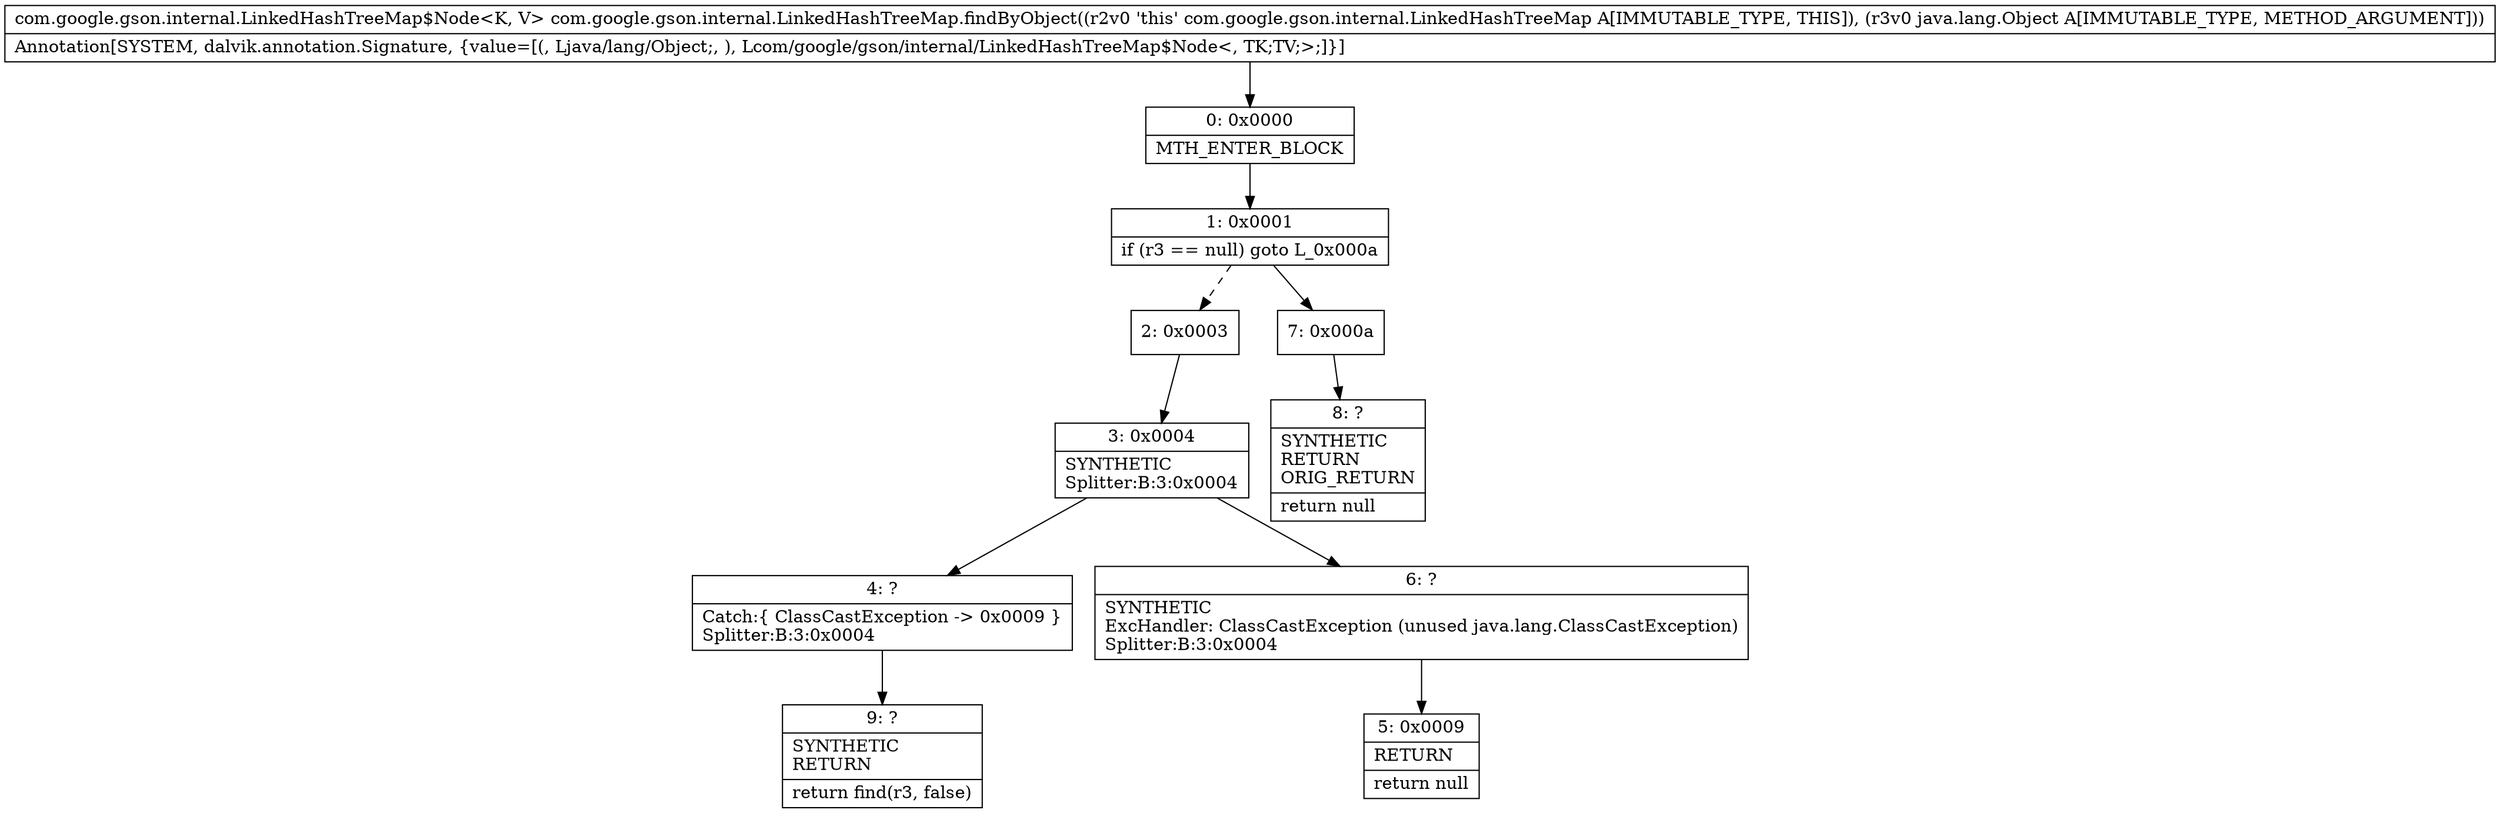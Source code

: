 digraph "CFG forcom.google.gson.internal.LinkedHashTreeMap.findByObject(Ljava\/lang\/Object;)Lcom\/google\/gson\/internal\/LinkedHashTreeMap$Node;" {
Node_0 [shape=record,label="{0\:\ 0x0000|MTH_ENTER_BLOCK\l}"];
Node_1 [shape=record,label="{1\:\ 0x0001|if (r3 == null) goto L_0x000a\l}"];
Node_2 [shape=record,label="{2\:\ 0x0003}"];
Node_3 [shape=record,label="{3\:\ 0x0004|SYNTHETIC\lSplitter:B:3:0x0004\l}"];
Node_4 [shape=record,label="{4\:\ ?|Catch:\{ ClassCastException \-\> 0x0009 \}\lSplitter:B:3:0x0004\l}"];
Node_5 [shape=record,label="{5\:\ 0x0009|RETURN\l|return null\l}"];
Node_6 [shape=record,label="{6\:\ ?|SYNTHETIC\lExcHandler: ClassCastException (unused java.lang.ClassCastException)\lSplitter:B:3:0x0004\l}"];
Node_7 [shape=record,label="{7\:\ 0x000a}"];
Node_8 [shape=record,label="{8\:\ ?|SYNTHETIC\lRETURN\lORIG_RETURN\l|return null\l}"];
Node_9 [shape=record,label="{9\:\ ?|SYNTHETIC\lRETURN\l|return find(r3, false)\l}"];
MethodNode[shape=record,label="{com.google.gson.internal.LinkedHashTreeMap$Node\<K, V\> com.google.gson.internal.LinkedHashTreeMap.findByObject((r2v0 'this' com.google.gson.internal.LinkedHashTreeMap A[IMMUTABLE_TYPE, THIS]), (r3v0 java.lang.Object A[IMMUTABLE_TYPE, METHOD_ARGUMENT]))  | Annotation[SYSTEM, dalvik.annotation.Signature, \{value=[(, Ljava\/lang\/Object;, ), Lcom\/google\/gson\/internal\/LinkedHashTreeMap$Node\<, TK;TV;\>;]\}]\l}"];
MethodNode -> Node_0;
Node_0 -> Node_1;
Node_1 -> Node_2[style=dashed];
Node_1 -> Node_7;
Node_2 -> Node_3;
Node_3 -> Node_4;
Node_3 -> Node_6;
Node_4 -> Node_9;
Node_6 -> Node_5;
Node_7 -> Node_8;
}

